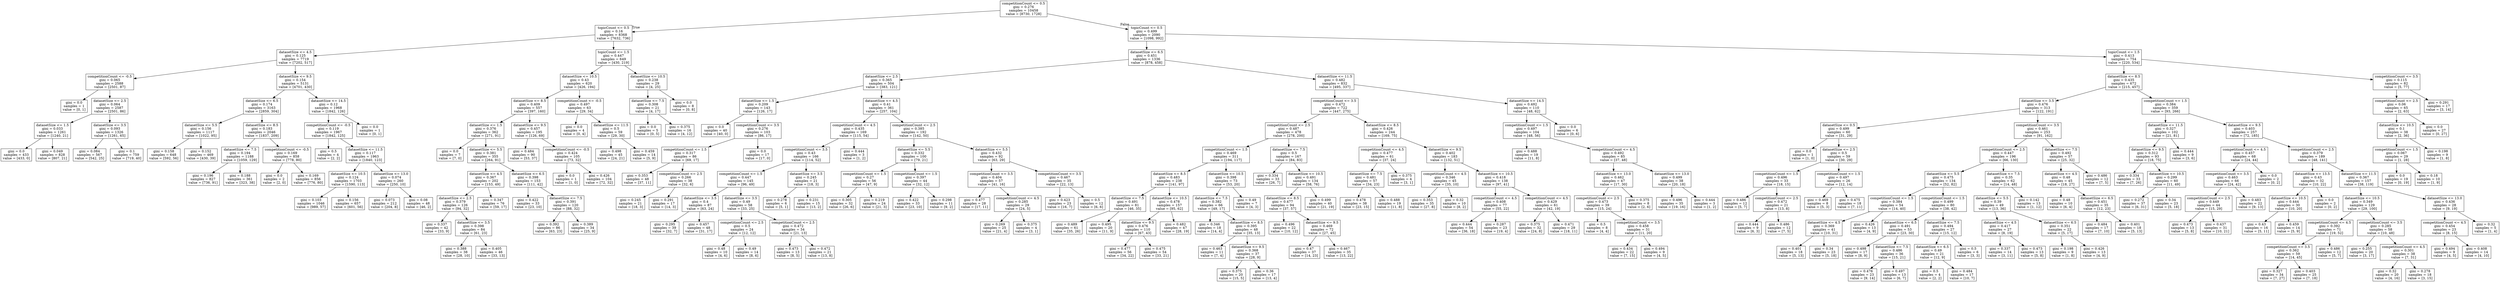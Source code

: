 digraph Tree {
node [shape=box] ;
0 [label="competitionCount <= 0.5\ngini = 0.276\nsamples = 10458\nvalue = [8730, 1728]"] ;
1 [label="topicCount <= 0.5\ngini = 0.16\nsamples = 8368\nvalue = [7632, 736]"] ;
0 -> 1 [labeldistance=2.5, labelangle=45, headlabel="True"] ;
2 [label="datasetSize <= 4.5\ngini = 0.125\nsamples = 7719\nvalue = [7202, 517]"] ;
1 -> 2 ;
3 [label="competitionCount <= -0.5\ngini = 0.065\nsamples = 2588\nvalue = [2501, 87]"] ;
2 -> 3 ;
4 [label="gini = 0.0\nsamples = 1\nvalue = [0, 1]"] ;
3 -> 4 ;
5 [label="datasetSize <= 2.5\ngini = 0.064\nsamples = 2587\nvalue = [2501, 86]"] ;
3 -> 5 ;
6 [label="datasetSize <= 1.5\ngini = 0.033\nsamples = 1261\nvalue = [1240, 21]"] ;
5 -> 6 ;
7 [label="gini = 0.0\nsamples = 433\nvalue = [433, 0]"] ;
6 -> 7 ;
8 [label="gini = 0.049\nsamples = 828\nvalue = [807, 21]"] ;
6 -> 8 ;
9 [label="datasetSize <= 3.5\ngini = 0.093\nsamples = 1326\nvalue = [1261, 65]"] ;
5 -> 9 ;
10 [label="gini = 0.084\nsamples = 567\nvalue = [542, 25]"] ;
9 -> 10 ;
11 [label="gini = 0.1\nsamples = 759\nvalue = [719, 40]"] ;
9 -> 11 ;
12 [label="datasetSize <= 9.5\ngini = 0.154\nsamples = 5131\nvalue = [4701, 430]"] ;
2 -> 12 ;
13 [label="datasetSize <= 6.5\ngini = 0.174\nsamples = 3163\nvalue = [2859, 304]"] ;
12 -> 13 ;
14 [label="datasetSize <= 5.5\ngini = 0.156\nsamples = 1117\nvalue = [1022, 95]"] ;
13 -> 14 ;
15 [label="gini = 0.158\nsamples = 648\nvalue = [592, 56]"] ;
14 -> 15 ;
16 [label="gini = 0.152\nsamples = 469\nvalue = [430, 39]"] ;
14 -> 16 ;
17 [label="datasetSize <= 8.5\ngini = 0.183\nsamples = 2046\nvalue = [1837, 209]"] ;
13 -> 17 ;
18 [label="datasetSize <= 7.5\ngini = 0.194\nsamples = 1188\nvalue = [1059, 129]"] ;
17 -> 18 ;
19 [label="gini = 0.196\nsamples = 827\nvalue = [736, 91]"] ;
18 -> 19 ;
20 [label="gini = 0.188\nsamples = 361\nvalue = [323, 38]"] ;
18 -> 20 ;
21 [label="competitionCount <= -0.5\ngini = 0.169\nsamples = 858\nvalue = [778, 80]"] ;
17 -> 21 ;
22 [label="gini = 0.0\nsamples = 2\nvalue = [2, 0]"] ;
21 -> 22 ;
23 [label="gini = 0.169\nsamples = 856\nvalue = [776, 80]"] ;
21 -> 23 ;
24 [label="datasetSize <= 14.5\ngini = 0.12\nsamples = 1968\nvalue = [1842, 126]"] ;
12 -> 24 ;
25 [label="competitionCount <= -0.5\ngini = 0.119\nsamples = 1967\nvalue = [1842, 125]"] ;
24 -> 25 ;
26 [label="gini = 0.5\nsamples = 4\nvalue = [2, 2]"] ;
25 -> 26 ;
27 [label="datasetSize <= 11.5\ngini = 0.117\nsamples = 1963\nvalue = [1840, 123]"] ;
25 -> 27 ;
28 [label="datasetSize <= 10.5\ngini = 0.124\nsamples = 1703\nvalue = [1590, 113]"] ;
27 -> 28 ;
29 [label="gini = 0.103\nsamples = 1046\nvalue = [989, 57]"] ;
28 -> 29 ;
30 [label="gini = 0.156\nsamples = 657\nvalue = [601, 56]"] ;
28 -> 30 ;
31 [label="datasetSize <= 13.0\ngini = 0.074\nsamples = 260\nvalue = [250, 10]"] ;
27 -> 31 ;
32 [label="gini = 0.073\nsamples = 212\nvalue = [204, 8]"] ;
31 -> 32 ;
33 [label="gini = 0.08\nsamples = 48\nvalue = [46, 2]"] ;
31 -> 33 ;
34 [label="gini = 0.0\nsamples = 1\nvalue = [0, 1]"] ;
24 -> 34 ;
35 [label="topicCount <= 1.5\ngini = 0.447\nsamples = 649\nvalue = [430, 219]"] ;
1 -> 35 ;
36 [label="datasetSize <= 10.5\ngini = 0.43\nsamples = 620\nvalue = [426, 194]"] ;
35 -> 36 ;
37 [label="datasetSize <= 8.5\ngini = 0.409\nsamples = 557\nvalue = [397, 160]"] ;
36 -> 37 ;
38 [label="datasetSize <= 1.5\ngini = 0.376\nsamples = 362\nvalue = [271, 91]"] ;
37 -> 38 ;
39 [label="gini = 0.0\nsamples = 7\nvalue = [7, 0]"] ;
38 -> 39 ;
40 [label="datasetSize <= 5.5\ngini = 0.381\nsamples = 355\nvalue = [264, 91]"] ;
38 -> 40 ;
41 [label="datasetSize <= 4.5\ngini = 0.367\nsamples = 202\nvalue = [153, 49]"] ;
40 -> 41 ;
42 [label="datasetSize <= 2.5\ngini = 0.379\nsamples = 126\nvalue = [94, 32]"] ;
41 -> 42 ;
43 [label="gini = 0.337\nsamples = 42\nvalue = [33, 9]"] ;
42 -> 43 ;
44 [label="datasetSize <= 3.5\ngini = 0.398\nsamples = 84\nvalue = [61, 23]"] ;
42 -> 44 ;
45 [label="gini = 0.388\nsamples = 38\nvalue = [28, 10]"] ;
44 -> 45 ;
46 [label="gini = 0.405\nsamples = 46\nvalue = [33, 13]"] ;
44 -> 46 ;
47 [label="gini = 0.347\nsamples = 76\nvalue = [59, 17]"] ;
41 -> 47 ;
48 [label="datasetSize <= 6.5\ngini = 0.398\nsamples = 153\nvalue = [111, 42]"] ;
40 -> 48 ;
49 [label="gini = 0.422\nsamples = 33\nvalue = [23, 10]"] ;
48 -> 49 ;
50 [label="datasetSize <= 7.5\ngini = 0.391\nsamples = 120\nvalue = [88, 32]"] ;
48 -> 50 ;
51 [label="gini = 0.392\nsamples = 86\nvalue = [63, 23]"] ;
50 -> 51 ;
52 [label="gini = 0.389\nsamples = 34\nvalue = [25, 9]"] ;
50 -> 52 ;
53 [label="datasetSize <= 9.5\ngini = 0.457\nsamples = 195\nvalue = [126, 69]"] ;
37 -> 53 ;
54 [label="gini = 0.484\nsamples = 90\nvalue = [53, 37]"] ;
53 -> 54 ;
55 [label="competitionCount <= -0.5\ngini = 0.424\nsamples = 105\nvalue = [73, 32]"] ;
53 -> 55 ;
56 [label="gini = 0.0\nsamples = 1\nvalue = [1, 0]"] ;
55 -> 56 ;
57 [label="gini = 0.426\nsamples = 104\nvalue = [72, 32]"] ;
55 -> 57 ;
58 [label="competitionCount <= -0.5\ngini = 0.497\nsamples = 63\nvalue = [29, 34]"] ;
36 -> 58 ;
59 [label="gini = 0.0\nsamples = 4\nvalue = [0, 4]"] ;
58 -> 59 ;
60 [label="datasetSize <= 11.5\ngini = 0.5\nsamples = 59\nvalue = [29, 30]"] ;
58 -> 60 ;
61 [label="gini = 0.498\nsamples = 45\nvalue = [24, 21]"] ;
60 -> 61 ;
62 [label="gini = 0.459\nsamples = 14\nvalue = [5, 9]"] ;
60 -> 62 ;
63 [label="datasetSize <= 10.5\ngini = 0.238\nsamples = 29\nvalue = [4, 25]"] ;
35 -> 63 ;
64 [label="datasetSize <= 7.5\ngini = 0.308\nsamples = 21\nvalue = [4, 17]"] ;
63 -> 64 ;
65 [label="gini = 0.0\nsamples = 5\nvalue = [0, 5]"] ;
64 -> 65 ;
66 [label="gini = 0.375\nsamples = 16\nvalue = [4, 12]"] ;
64 -> 66 ;
67 [label="gini = 0.0\nsamples = 8\nvalue = [0, 8]"] ;
63 -> 67 ;
68 [label="topicCount <= 0.5\ngini = 0.499\nsamples = 2090\nvalue = [1098, 992]"] ;
0 -> 68 [labeldistance=2.5, labelangle=-45, headlabel="False"] ;
69 [label="datasetSize <= 6.5\ngini = 0.451\nsamples = 1336\nvalue = [878, 458]"] ;
68 -> 69 ;
70 [label="datasetSize <= 2.5\ngini = 0.365\nsamples = 504\nvalue = [383, 121]"] ;
69 -> 70 ;
71 [label="datasetSize <= 1.5\ngini = 0.209\nsamples = 143\nvalue = [126, 17]"] ;
70 -> 71 ;
72 [label="gini = 0.0\nsamples = 40\nvalue = [40, 0]"] ;
71 -> 72 ;
73 [label="competitionCount <= 3.5\ngini = 0.276\nsamples = 103\nvalue = [86, 17]"] ;
71 -> 73 ;
74 [label="competitionCount <= 1.5\ngini = 0.317\nsamples = 86\nvalue = [69, 17]"] ;
73 -> 74 ;
75 [label="gini = 0.353\nsamples = 48\nvalue = [37, 11]"] ;
74 -> 75 ;
76 [label="competitionCount <= 2.5\ngini = 0.266\nsamples = 38\nvalue = [32, 6]"] ;
74 -> 76 ;
77 [label="gini = 0.245\nsamples = 21\nvalue = [18, 3]"] ;
76 -> 77 ;
78 [label="gini = 0.291\nsamples = 17\nvalue = [14, 3]"] ;
76 -> 78 ;
79 [label="gini = 0.0\nsamples = 17\nvalue = [17, 0]"] ;
73 -> 79 ;
80 [label="datasetSize <= 4.5\ngini = 0.41\nsamples = 361\nvalue = [257, 104]"] ;
70 -> 80 ;
81 [label="competitionCount <= 4.5\ngini = 0.435\nsamples = 169\nvalue = [115, 54]"] ;
80 -> 81 ;
82 [label="competitionCount <= 3.5\ngini = 0.43\nsamples = 166\nvalue = [114, 52]"] ;
81 -> 82 ;
83 [label="competitionCount <= 1.5\ngini = 0.447\nsamples = 145\nvalue = [96, 49]"] ;
82 -> 83 ;
84 [label="datasetSize <= 3.5\ngini = 0.4\nsamples = 87\nvalue = [63, 24]"] ;
83 -> 84 ;
85 [label="gini = 0.295\nsamples = 39\nvalue = [32, 7]"] ;
84 -> 85 ;
86 [label="gini = 0.457\nsamples = 48\nvalue = [31, 17]"] ;
84 -> 86 ;
87 [label="datasetSize <= 3.5\ngini = 0.49\nsamples = 58\nvalue = [33, 25]"] ;
83 -> 87 ;
88 [label="competitionCount <= 2.5\ngini = 0.5\nsamples = 24\nvalue = [12, 12]"] ;
87 -> 88 ;
89 [label="gini = 0.48\nsamples = 10\nvalue = [4, 6]"] ;
88 -> 89 ;
90 [label="gini = 0.49\nsamples = 14\nvalue = [8, 6]"] ;
88 -> 90 ;
91 [label="competitionCount <= 2.5\ngini = 0.472\nsamples = 34\nvalue = [21, 13]"] ;
87 -> 91 ;
92 [label="gini = 0.473\nsamples = 13\nvalue = [8, 5]"] ;
91 -> 92 ;
93 [label="gini = 0.472\nsamples = 21\nvalue = [13, 8]"] ;
91 -> 93 ;
94 [label="datasetSize <= 3.5\ngini = 0.245\nsamples = 21\nvalue = [18, 3]"] ;
82 -> 94 ;
95 [label="gini = 0.278\nsamples = 6\nvalue = [5, 1]"] ;
94 -> 95 ;
96 [label="gini = 0.231\nsamples = 15\nvalue = [13, 2]"] ;
94 -> 96 ;
97 [label="gini = 0.444\nsamples = 3\nvalue = [1, 2]"] ;
81 -> 97 ;
98 [label="competitionCount <= 2.5\ngini = 0.385\nsamples = 192\nvalue = [142, 50]"] ;
80 -> 98 ;
99 [label="datasetSize <= 5.5\ngini = 0.332\nsamples = 100\nvalue = [79, 21]"] ;
98 -> 99 ;
100 [label="competitionCount <= 1.5\ngini = 0.27\nsamples = 56\nvalue = [47, 9]"] ;
99 -> 100 ;
101 [label="gini = 0.305\nsamples = 32\nvalue = [26, 6]"] ;
100 -> 101 ;
102 [label="gini = 0.219\nsamples = 24\nvalue = [21, 3]"] ;
100 -> 102 ;
103 [label="competitionCount <= 1.5\ngini = 0.397\nsamples = 44\nvalue = [32, 12]"] ;
99 -> 103 ;
104 [label="gini = 0.422\nsamples = 33\nvalue = [23, 10]"] ;
103 -> 104 ;
105 [label="gini = 0.298\nsamples = 11\nvalue = [9, 2]"] ;
103 -> 105 ;
106 [label="datasetSize <= 5.5\ngini = 0.432\nsamples = 92\nvalue = [63, 29]"] ;
98 -> 106 ;
107 [label="competitionCount <= 3.5\ngini = 0.404\nsamples = 57\nvalue = [41, 16]"] ;
106 -> 107 ;
108 [label="gini = 0.477\nsamples = 28\nvalue = [17, 11]"] ;
107 -> 108 ;
109 [label="competitionCount <= 4.5\ngini = 0.285\nsamples = 29\nvalue = [24, 5]"] ;
107 -> 109 ;
110 [label="gini = 0.269\nsamples = 25\nvalue = [21, 4]"] ;
109 -> 110 ;
111 [label="gini = 0.375\nsamples = 4\nvalue = [3, 1]"] ;
109 -> 111 ;
112 [label="competitionCount <= 3.5\ngini = 0.467\nsamples = 35\nvalue = [22, 13]"] ;
106 -> 112 ;
113 [label="gini = 0.423\nsamples = 23\nvalue = [16, 7]"] ;
112 -> 113 ;
114 [label="gini = 0.5\nsamples = 12\nvalue = [6, 6]"] ;
112 -> 114 ;
115 [label="datasetSize <= 11.5\ngini = 0.482\nsamples = 832\nvalue = [495, 337]"] ;
69 -> 115 ;
116 [label="competitionCount <= 3.5\ngini = 0.472\nsamples = 722\nvalue = [447, 275]"] ;
115 -> 116 ;
117 [label="competitionCount <= 2.5\ngini = 0.487\nsamples = 478\nvalue = [278, 200]"] ;
116 -> 117 ;
118 [label="competitionCount <= 1.5\ngini = 0.469\nsamples = 311\nvalue = [194, 117]"] ;
117 -> 118 ;
119 [label="datasetSize <= 8.5\ngini = 0.483\nsamples = 238\nvalue = [141, 97]"] ;
118 -> 119 ;
120 [label="datasetSize <= 7.5\ngini = 0.491\nsamples = 81\nvalue = [46, 35]"] ;
119 -> 120 ;
121 [label="gini = 0.489\nsamples = 61\nvalue = [35, 26]"] ;
120 -> 121 ;
122 [label="gini = 0.495\nsamples = 20\nvalue = [11, 9]"] ;
120 -> 122 ;
123 [label="datasetSize <= 10.5\ngini = 0.478\nsamples = 157\nvalue = [95, 62]"] ;
119 -> 123 ;
124 [label="datasetSize <= 9.5\ngini = 0.476\nsamples = 110\nvalue = [67, 43]"] ;
123 -> 124 ;
125 [label="gini = 0.477\nsamples = 56\nvalue = [34, 22]"] ;
124 -> 125 ;
126 [label="gini = 0.475\nsamples = 54\nvalue = [33, 21]"] ;
124 -> 126 ;
127 [label="gini = 0.482\nsamples = 47\nvalue = [28, 19]"] ;
123 -> 127 ;
128 [label="datasetSize <= 10.5\ngini = 0.398\nsamples = 73\nvalue = [53, 20]"] ;
118 -> 128 ;
129 [label="datasetSize <= 7.5\ngini = 0.382\nsamples = 66\nvalue = [49, 17]"] ;
128 -> 129 ;
130 [label="gini = 0.346\nsamples = 18\nvalue = [14, 4]"] ;
129 -> 130 ;
131 [label="datasetSize <= 8.5\ngini = 0.395\nsamples = 48\nvalue = [35, 13]"] ;
129 -> 131 ;
132 [label="gini = 0.463\nsamples = 11\nvalue = [7, 4]"] ;
131 -> 132 ;
133 [label="datasetSize <= 9.5\ngini = 0.368\nsamples = 37\nvalue = [28, 9]"] ;
131 -> 133 ;
134 [label="gini = 0.375\nsamples = 20\nvalue = [15, 5]"] ;
133 -> 134 ;
135 [label="gini = 0.36\nsamples = 17\nvalue = [13, 4]"] ;
133 -> 135 ;
136 [label="gini = 0.49\nsamples = 7\nvalue = [4, 3]"] ;
128 -> 136 ;
137 [label="datasetSize <= 7.5\ngini = 0.5\nsamples = 167\nvalue = [84, 83]"] ;
117 -> 137 ;
138 [label="gini = 0.334\nsamples = 33\nvalue = [26, 7]"] ;
137 -> 138 ;
139 [label="datasetSize <= 10.5\ngini = 0.491\nsamples = 134\nvalue = [58, 76]"] ;
137 -> 139 ;
140 [label="datasetSize <= 8.5\ngini = 0.477\nsamples = 94\nvalue = [37, 57]"] ;
139 -> 140 ;
141 [label="gini = 0.496\nsamples = 22\nvalue = [10, 12]"] ;
140 -> 141 ;
142 [label="datasetSize <= 9.5\ngini = 0.469\nsamples = 72\nvalue = [27, 45]"] ;
140 -> 142 ;
143 [label="gini = 0.47\nsamples = 37\nvalue = [14, 23]"] ;
142 -> 143 ;
144 [label="gini = 0.467\nsamples = 35\nvalue = [13, 22]"] ;
142 -> 144 ;
145 [label="gini = 0.499\nsamples = 40\nvalue = [21, 19]"] ;
139 -> 145 ;
146 [label="datasetSize <= 8.5\ngini = 0.426\nsamples = 244\nvalue = [169, 75]"] ;
116 -> 146 ;
147 [label="competitionCount <= 4.5\ngini = 0.477\nsamples = 61\nvalue = [37, 24]"] ;
146 -> 147 ;
148 [label="datasetSize <= 7.5\ngini = 0.481\nsamples = 57\nvalue = [34, 23]"] ;
147 -> 148 ;
149 [label="gini = 0.478\nsamples = 38\nvalue = [23, 15]"] ;
148 -> 149 ;
150 [label="gini = 0.488\nsamples = 19\nvalue = [11, 8]"] ;
148 -> 150 ;
151 [label="gini = 0.375\nsamples = 4\nvalue = [3, 1]"] ;
147 -> 151 ;
152 [label="datasetSize <= 9.5\ngini = 0.402\nsamples = 183\nvalue = [132, 51]"] ;
146 -> 152 ;
153 [label="competitionCount <= 4.5\ngini = 0.346\nsamples = 45\nvalue = [35, 10]"] ;
152 -> 153 ;
154 [label="gini = 0.353\nsamples = 35\nvalue = [27, 8]"] ;
153 -> 154 ;
155 [label="gini = 0.32\nsamples = 10\nvalue = [8, 2]"] ;
153 -> 155 ;
156 [label="datasetSize <= 10.5\ngini = 0.418\nsamples = 138\nvalue = [97, 41]"] ;
152 -> 156 ;
157 [label="competitionCount <= 4.5\ngini = 0.408\nsamples = 77\nvalue = [55, 22]"] ;
156 -> 157 ;
158 [label="gini = 0.444\nsamples = 54\nvalue = [36, 18]"] ;
157 -> 158 ;
159 [label="gini = 0.287\nsamples = 23\nvalue = [19, 4]"] ;
157 -> 159 ;
160 [label="competitionCount <= 4.5\ngini = 0.429\nsamples = 61\nvalue = [42, 19]"] ;
156 -> 160 ;
161 [label="gini = 0.375\nsamples = 32\nvalue = [24, 8]"] ;
160 -> 161 ;
162 [label="gini = 0.471\nsamples = 29\nvalue = [18, 11]"] ;
160 -> 162 ;
163 [label="datasetSize <= 14.5\ngini = 0.492\nsamples = 110\nvalue = [48, 62]"] ;
115 -> 163 ;
164 [label="competitionCount <= 1.5\ngini = 0.497\nsamples = 104\nvalue = [48, 56]"] ;
163 -> 164 ;
165 [label="gini = 0.488\nsamples = 19\nvalue = [11, 8]"] ;
164 -> 165 ;
166 [label="competitionCount <= 4.5\ngini = 0.492\nsamples = 85\nvalue = [37, 48]"] ;
164 -> 166 ;
167 [label="datasetSize <= 13.0\ngini = 0.462\nsamples = 47\nvalue = [17, 30]"] ;
166 -> 167 ;
168 [label="competitionCount <= 2.5\ngini = 0.473\nsamples = 39\nvalue = [15, 24]"] ;
167 -> 168 ;
169 [label="gini = 0.5\nsamples = 8\nvalue = [4, 4]"] ;
168 -> 169 ;
170 [label="competitionCount <= 3.5\ngini = 0.458\nsamples = 31\nvalue = [11, 20]"] ;
168 -> 170 ;
171 [label="gini = 0.434\nsamples = 22\nvalue = [7, 15]"] ;
170 -> 171 ;
172 [label="gini = 0.494\nsamples = 9\nvalue = [4, 5]"] ;
170 -> 172 ;
173 [label="gini = 0.375\nsamples = 8\nvalue = [2, 6]"] ;
167 -> 173 ;
174 [label="datasetSize <= 13.0\ngini = 0.499\nsamples = 38\nvalue = [20, 18]"] ;
166 -> 174 ;
175 [label="gini = 0.496\nsamples = 35\nvalue = [19, 16]"] ;
174 -> 175 ;
176 [label="gini = 0.444\nsamples = 3\nvalue = [1, 2]"] ;
174 -> 176 ;
177 [label="gini = 0.0\nsamples = 6\nvalue = [0, 6]"] ;
163 -> 177 ;
178 [label="topicCount <= 1.5\ngini = 0.413\nsamples = 754\nvalue = [220, 534]"] ;
68 -> 178 ;
179 [label="datasetSize <= 8.5\ngini = 0.435\nsamples = 672\nvalue = [215, 457]"] ;
178 -> 179 ;
180 [label="datasetSize <= 3.5\ngini = 0.476\nsamples = 313\nvalue = [122, 191]"] ;
179 -> 180 ;
181 [label="datasetSize <= 0.5\ngini = 0.499\nsamples = 60\nvalue = [31, 29]"] ;
180 -> 181 ;
182 [label="gini = 0.0\nsamples = 1\nvalue = [1, 0]"] ;
181 -> 182 ;
183 [label="datasetSize <= 2.5\ngini = 0.5\nsamples = 59\nvalue = [30, 29]"] ;
181 -> 183 ;
184 [label="competitionCount <= 1.5\ngini = 0.496\nsamples = 33\nvalue = [18, 15]"] ;
183 -> 184 ;
185 [label="gini = 0.486\nsamples = 12\nvalue = [5, 7]"] ;
184 -> 185 ;
186 [label="competitionCount <= 2.5\ngini = 0.472\nsamples = 21\nvalue = [13, 8]"] ;
184 -> 186 ;
187 [label="gini = 0.444\nsamples = 9\nvalue = [6, 3]"] ;
186 -> 187 ;
188 [label="gini = 0.486\nsamples = 12\nvalue = [7, 5]"] ;
186 -> 188 ;
189 [label="competitionCount <= 1.5\ngini = 0.497\nsamples = 26\nvalue = [12, 14]"] ;
183 -> 189 ;
190 [label="gini = 0.469\nsamples = 8\nvalue = [5, 3]"] ;
189 -> 190 ;
191 [label="gini = 0.475\nsamples = 18\nvalue = [7, 11]"] ;
189 -> 191 ;
192 [label="competitionCount <= 3.5\ngini = 0.461\nsamples = 253\nvalue = [91, 162]"] ;
180 -> 192 ;
193 [label="competitionCount <= 2.5\ngini = 0.447\nsamples = 196\nvalue = [66, 130]"] ;
192 -> 193 ;
194 [label="datasetSize <= 5.5\ngini = 0.475\nsamples = 134\nvalue = [52, 82]"] ;
193 -> 194 ;
195 [label="competitionCount <= 1.5\ngini = 0.384\nsamples = 54\nvalue = [14, 40]"] ;
194 -> 195 ;
196 [label="datasetSize <= 4.5\ngini = 0.369\nsamples = 41\nvalue = [10, 31]"] ;
195 -> 196 ;
197 [label="gini = 0.401\nsamples = 18\nvalue = [5, 13]"] ;
196 -> 197 ;
198 [label="gini = 0.34\nsamples = 23\nvalue = [5, 18]"] ;
196 -> 198 ;
199 [label="gini = 0.426\nsamples = 13\nvalue = [4, 9]"] ;
195 -> 199 ;
200 [label="competitionCount <= 1.5\ngini = 0.499\nsamples = 80\nvalue = [38, 42]"] ;
194 -> 200 ;
201 [label="datasetSize <= 6.5\ngini = 0.491\nsamples = 53\nvalue = [23, 30]"] ;
200 -> 201 ;
202 [label="gini = 0.498\nsamples = 17\nvalue = [8, 9]"] ;
201 -> 202 ;
203 [label="datasetSize <= 7.5\ngini = 0.486\nsamples = 36\nvalue = [15, 21]"] ;
201 -> 203 ;
204 [label="gini = 0.476\nsamples = 23\nvalue = [9, 14]"] ;
203 -> 204 ;
205 [label="gini = 0.497\nsamples = 13\nvalue = [6, 7]"] ;
203 -> 205 ;
206 [label="datasetSize <= 7.5\ngini = 0.494\nsamples = 27\nvalue = [15, 12]"] ;
200 -> 206 ;
207 [label="datasetSize <= 6.5\ngini = 0.49\nsamples = 21\nvalue = [12, 9]"] ;
206 -> 207 ;
208 [label="gini = 0.5\nsamples = 4\nvalue = [2, 2]"] ;
207 -> 208 ;
209 [label="gini = 0.484\nsamples = 17\nvalue = [10, 7]"] ;
207 -> 209 ;
210 [label="gini = 0.5\nsamples = 6\nvalue = [3, 3]"] ;
206 -> 210 ;
211 [label="datasetSize <= 7.5\ngini = 0.35\nsamples = 62\nvalue = [14, 48]"] ;
193 -> 211 ;
212 [label="datasetSize <= 5.5\ngini = 0.39\nsamples = 49\nvalue = [13, 36]"] ;
211 -> 212 ;
213 [label="datasetSize <= 4.5\ngini = 0.417\nsamples = 27\nvalue = [8, 19]"] ;
212 -> 213 ;
214 [label="gini = 0.337\nsamples = 14\nvalue = [3, 11]"] ;
213 -> 214 ;
215 [label="gini = 0.473\nsamples = 13\nvalue = [5, 8]"] ;
213 -> 215 ;
216 [label="datasetSize <= 6.5\ngini = 0.351\nsamples = 22\nvalue = [5, 17]"] ;
212 -> 216 ;
217 [label="gini = 0.198\nsamples = 9\nvalue = [1, 8]"] ;
216 -> 217 ;
218 [label="gini = 0.426\nsamples = 13\nvalue = [4, 9]"] ;
216 -> 218 ;
219 [label="gini = 0.142\nsamples = 13\nvalue = [1, 12]"] ;
211 -> 219 ;
220 [label="datasetSize <= 7.5\ngini = 0.492\nsamples = 57\nvalue = [25, 32]"] ;
192 -> 220 ;
221 [label="datasetSize <= 4.5\ngini = 0.48\nsamples = 45\nvalue = [18, 27]"] ;
220 -> 221 ;
222 [label="gini = 0.48\nsamples = 10\nvalue = [6, 4]"] ;
221 -> 222 ;
223 [label="datasetSize <= 6.5\ngini = 0.451\nsamples = 35\nvalue = [12, 23]"] ;
221 -> 223 ;
224 [label="gini = 0.484\nsamples = 17\nvalue = [7, 10]"] ;
223 -> 224 ;
225 [label="gini = 0.401\nsamples = 18\nvalue = [5, 13]"] ;
223 -> 225 ;
226 [label="gini = 0.486\nsamples = 12\nvalue = [7, 5]"] ;
220 -> 226 ;
227 [label="competitionCount <= 1.5\ngini = 0.384\nsamples = 359\nvalue = [93, 266]"] ;
179 -> 227 ;
228 [label="datasetSize <= 11.5\ngini = 0.327\nsamples = 102\nvalue = [21, 81]"] ;
227 -> 228 ;
229 [label="datasetSize <= 9.5\ngini = 0.312\nsamples = 93\nvalue = [18, 75]"] ;
228 -> 229 ;
230 [label="gini = 0.334\nsamples = 33\nvalue = [7, 26]"] ;
229 -> 230 ;
231 [label="datasetSize <= 10.5\ngini = 0.299\nsamples = 60\nvalue = [11, 49]"] ;
229 -> 231 ;
232 [label="gini = 0.272\nsamples = 37\nvalue = [6, 31]"] ;
231 -> 232 ;
233 [label="gini = 0.34\nsamples = 23\nvalue = [5, 18]"] ;
231 -> 233 ;
234 [label="gini = 0.444\nsamples = 9\nvalue = [3, 6]"] ;
228 -> 234 ;
235 [label="datasetSize <= 9.5\ngini = 0.403\nsamples = 257\nvalue = [72, 185]"] ;
227 -> 235 ;
236 [label="competitionCount <= 4.5\ngini = 0.457\nsamples = 68\nvalue = [24, 44]"] ;
235 -> 236 ;
237 [label="competitionCount <= 3.5\ngini = 0.463\nsamples = 66\nvalue = [24, 42]"] ;
236 -> 237 ;
238 [label="competitionCount <= 2.5\ngini = 0.449\nsamples = 44\nvalue = [15, 29]"] ;
237 -> 238 ;
239 [label="gini = 0.473\nsamples = 13\nvalue = [5, 8]"] ;
238 -> 239 ;
240 [label="gini = 0.437\nsamples = 31\nvalue = [10, 21]"] ;
238 -> 240 ;
241 [label="gini = 0.483\nsamples = 22\nvalue = [9, 13]"] ;
237 -> 241 ;
242 [label="gini = 0.0\nsamples = 2\nvalue = [0, 2]"] ;
236 -> 242 ;
243 [label="competitionCount <= 2.5\ngini = 0.379\nsamples = 189\nvalue = [48, 141]"] ;
235 -> 243 ;
244 [label="datasetSize <= 13.5\ngini = 0.43\nsamples = 32\nvalue = [10, 22]"] ;
243 -> 244 ;
245 [label="datasetSize <= 10.5\ngini = 0.444\nsamples = 30\nvalue = [10, 20]"] ;
244 -> 245 ;
246 [label="gini = 0.43\nsamples = 16\nvalue = [5, 11]"] ;
245 -> 246 ;
247 [label="gini = 0.459\nsamples = 14\nvalue = [5, 9]"] ;
245 -> 247 ;
248 [label="gini = 0.0\nsamples = 2\nvalue = [0, 2]"] ;
244 -> 248 ;
249 [label="datasetSize <= 11.5\ngini = 0.367\nsamples = 157\nvalue = [38, 119]"] ;
243 -> 249 ;
250 [label="datasetSize <= 10.5\ngini = 0.349\nsamples = 129\nvalue = [29, 100]"] ;
249 -> 250 ;
251 [label="competitionCount <= 4.5\ngini = 0.392\nsamples = 71\nvalue = [19, 52]"] ;
250 -> 251 ;
252 [label="competitionCount <= 3.5\ngini = 0.362\nsamples = 59\nvalue = [14, 45]"] ;
251 -> 252 ;
253 [label="gini = 0.327\nsamples = 34\nvalue = [7, 27]"] ;
252 -> 253 ;
254 [label="gini = 0.403\nsamples = 25\nvalue = [7, 18]"] ;
252 -> 254 ;
255 [label="gini = 0.486\nsamples = 12\nvalue = [5, 7]"] ;
251 -> 255 ;
256 [label="competitionCount <= 3.5\ngini = 0.285\nsamples = 58\nvalue = [10, 48]"] ;
250 -> 256 ;
257 [label="gini = 0.255\nsamples = 20\nvalue = [3, 17]"] ;
256 -> 257 ;
258 [label="competitionCount <= 4.5\ngini = 0.301\nsamples = 38\nvalue = [7, 31]"] ;
256 -> 258 ;
259 [label="gini = 0.32\nsamples = 20\nvalue = [4, 16]"] ;
258 -> 259 ;
260 [label="gini = 0.278\nsamples = 18\nvalue = [3, 15]"] ;
258 -> 260 ;
261 [label="datasetSize <= 13.0\ngini = 0.436\nsamples = 28\nvalue = [9, 19]"] ;
249 -> 261 ;
262 [label="competitionCount <= 4.5\ngini = 0.454\nsamples = 23\nvalue = [8, 15]"] ;
261 -> 262 ;
263 [label="gini = 0.494\nsamples = 9\nvalue = [4, 5]"] ;
262 -> 263 ;
264 [label="gini = 0.408\nsamples = 14\nvalue = [4, 10]"] ;
262 -> 264 ;
265 [label="gini = 0.32\nsamples = 5\nvalue = [1, 4]"] ;
261 -> 265 ;
266 [label="competitionCount <= 3.5\ngini = 0.115\nsamples = 82\nvalue = [5, 77]"] ;
178 -> 266 ;
267 [label="competitionCount <= 2.5\ngini = 0.06\nsamples = 65\nvalue = [2, 63]"] ;
266 -> 267 ;
268 [label="datasetSize <= 10.5\ngini = 0.1\nsamples = 38\nvalue = [2, 36]"] ;
267 -> 268 ;
269 [label="competitionCount <= 1.5\ngini = 0.067\nsamples = 29\nvalue = [1, 28]"] ;
268 -> 269 ;
270 [label="gini = 0.0\nsamples = 19\nvalue = [0, 19]"] ;
269 -> 270 ;
271 [label="gini = 0.18\nsamples = 10\nvalue = [1, 9]"] ;
269 -> 271 ;
272 [label="gini = 0.198\nsamples = 9\nvalue = [1, 8]"] ;
268 -> 272 ;
273 [label="gini = 0.0\nsamples = 27\nvalue = [0, 27]"] ;
267 -> 273 ;
274 [label="gini = 0.291\nsamples = 17\nvalue = [3, 14]"] ;
266 -> 274 ;
}